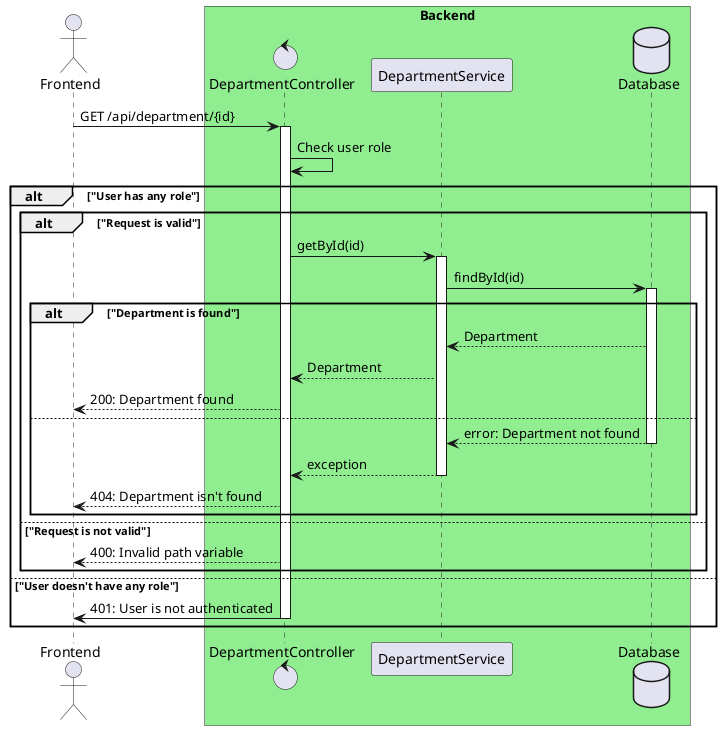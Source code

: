 @startuml

actor "Frontend" as front

box "Backend" #Lightgreen
control "DepartmentController" as controller
participant "DepartmentService" as service
database "Database" as db
end box

'autonumber

front -> controller++: GET /api/department/{id}
controller -> controller: Check user role
alt "User has any role"
    alt "Request is valid"
        controller -> service++: getById(id)
        service -> db++: findById(id)
        alt "Department is found"
            db --> service: Department
            service --> controller: Department
            controller --> front: 200: Department found
        else
            db --> service--: error: Department not found
            service --> controller--: exception
            controller --> front: 404: Department isn't found
        end
    else "Request is not valid"
        controller --> front: 400: Invalid path variable
    end
else "User doesn't have any role"
    controller -> front--: 401: User is not authenticated
end

@enduml
